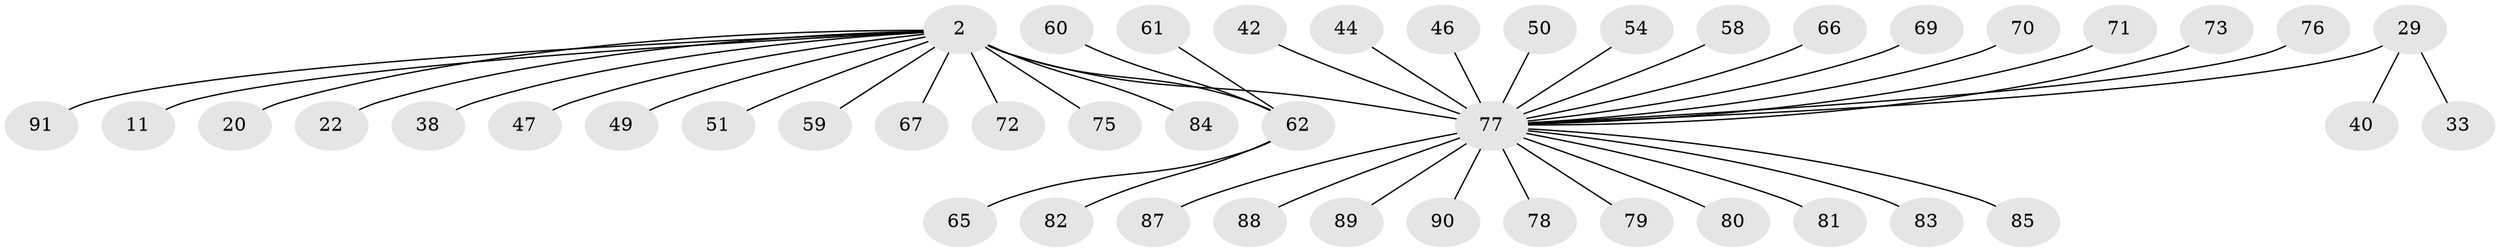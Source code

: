// original degree distribution, {2: 0.24175824175824176, 33: 0.01098901098901099, 6: 0.02197802197802198, 9: 0.01098901098901099, 10: 0.02197802197802198, 3: 0.08791208791208792, 12: 0.01098901098901099, 1: 0.5494505494505495, 5: 0.03296703296703297, 7: 0.01098901098901099}
// Generated by graph-tools (version 1.1) at 2025/48/03/09/25 04:48:08]
// undirected, 45 vertices, 44 edges
graph export_dot {
graph [start="1"]
  node [color=gray90,style=filled];
  2;
  11;
  20;
  22;
  29 [super="+24"];
  33;
  38;
  40;
  42;
  44 [super="+30"];
  46;
  47;
  49 [super="+23"];
  50;
  51;
  54;
  58;
  59;
  60 [super="+53"];
  61;
  62 [super="+43+57+32"];
  65 [super="+64"];
  66 [super="+27"];
  67 [super="+39"];
  69;
  70;
  71;
  72;
  73;
  75;
  76 [super="+45"];
  77 [super="+9+10+31+41+63+13+16+18+36"];
  78;
  79;
  80;
  81 [super="+28+74"];
  82;
  83 [super="+68"];
  84 [super="+5"];
  85;
  87 [super="+86"];
  88;
  89;
  90;
  91 [super="+12"];
  2 -- 11;
  2 -- 20;
  2 -- 22;
  2 -- 38;
  2 -- 47;
  2 -- 49 [weight=2];
  2 -- 51;
  2 -- 59;
  2 -- 62 [weight=4];
  2 -- 72;
  2 -- 75;
  2 -- 77 [weight=11];
  2 -- 84;
  2 -- 91;
  2 -- 67;
  29 -- 40;
  29 -- 33;
  29 -- 77 [weight=3];
  42 -- 77;
  44 -- 77 [weight=2];
  46 -- 77;
  50 -- 77;
  54 -- 77;
  58 -- 77;
  60 -- 62;
  61 -- 62;
  62 -- 82;
  62 -- 65;
  66 -- 77;
  69 -- 77;
  70 -- 77;
  71 -- 77;
  73 -- 77;
  76 -- 77 [weight=2];
  77 -- 88;
  77 -- 80;
  77 -- 90;
  77 -- 78;
  77 -- 79;
  77 -- 81;
  77 -- 83;
  77 -- 85;
  77 -- 87;
  77 -- 89;
}
